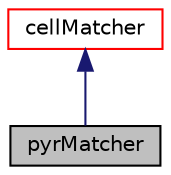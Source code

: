 digraph "pyrMatcher"
{
  bgcolor="transparent";
  edge [fontname="Helvetica",fontsize="10",labelfontname="Helvetica",labelfontsize="10"];
  node [fontname="Helvetica",fontsize="10",shape=record];
  Node1 [label="pyrMatcher",height=0.2,width=0.4,color="black", fillcolor="grey75", style="filled", fontcolor="black"];
  Node2 -> Node1 [dir="back",color="midnightblue",fontsize="10",style="solid",fontname="Helvetica"];
  Node2 [label="cellMatcher",height=0.2,width=0.4,color="red",URL="$a00218.html",tooltip="Base class for cellshape matchers (hexMatch, prismMatch, etc.). These are classes which given a mesh ..."];
}
